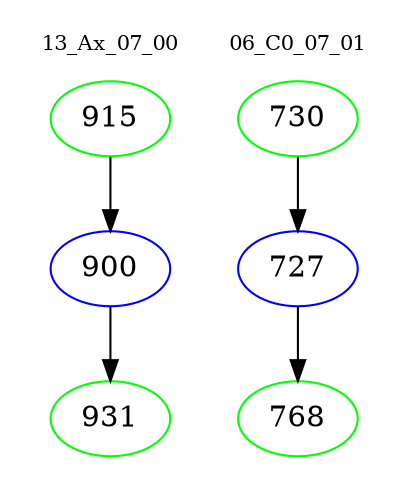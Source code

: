 digraph{
subgraph cluster_0 {
color = white
label = "13_Ax_07_00";
fontsize=10;
T0_915 [label="915", color="green"]
T0_915 -> T0_900 [color="black"]
T0_900 [label="900", color="blue"]
T0_900 -> T0_931 [color="black"]
T0_931 [label="931", color="green"]
}
subgraph cluster_1 {
color = white
label = "06_C0_07_01";
fontsize=10;
T1_730 [label="730", color="green"]
T1_730 -> T1_727 [color="black"]
T1_727 [label="727", color="blue"]
T1_727 -> T1_768 [color="black"]
T1_768 [label="768", color="green"]
}
}
